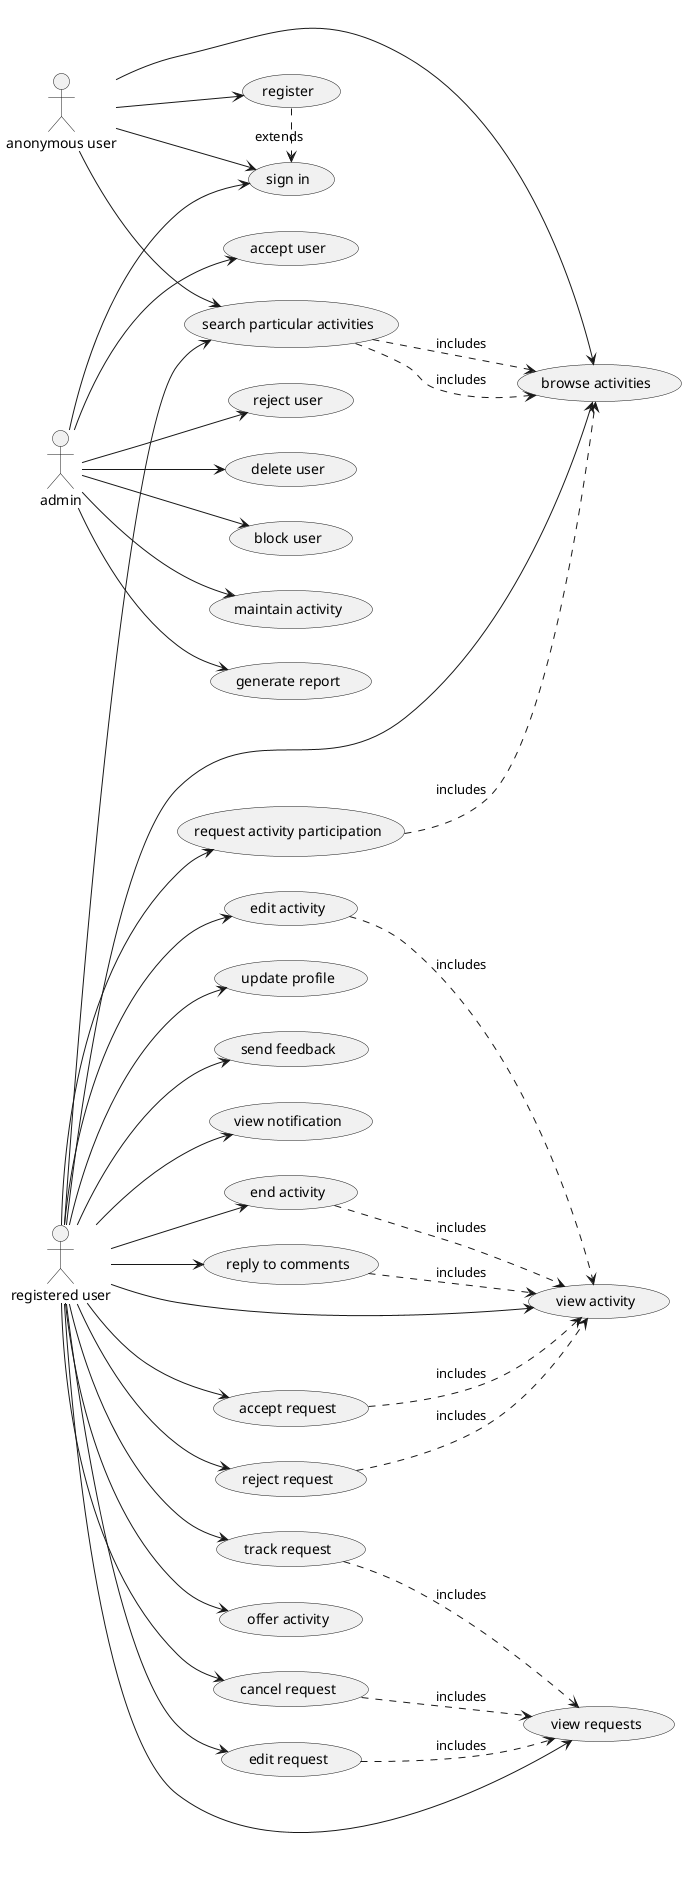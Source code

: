 @startuml
left to right direction


:anonymous user: --> (browse activities)
:anonymous user: --> (search particular activities)
(search particular activities) .> (browse activities) : includes
:anonymous user: --> (register) 
(register) .> (sign in) : extends
:anonymous user: --> (sign in)


:registered user: --> (update profile)
:registered user: --> (send feedback)
:registered user: --> (view notification)

:registered user: --> (browse activities)
(search particular activities) ..> (browse activities) : includes
(request activity participation) ..> (browse activities) : includes
:registered user: --> (search particular activities)
:registered user: --> (request activity participation)

:registered user: --> (view requests)
(track request) ..> (view requests) : includes
(edit request) ..> (view requests) : includes
(cancel request) ..> (view requests) : includes
:registered user: --> (track request)
:registered user: --> (edit request)
:registered user: --> (cancel request)

:registered user: --> (offer activity)
:registered user: --> (view activity)
(accept request) ..> (view activity) : includes
(reject request) ..> (view activity) : includes
(edit activity) ..> (view activity) : includes
(end activity) ..> (view activity) : includes
(reply to comments) ..> (view activity) : includes
:registered user: --> (accept request)
:registered user: --> (reject request)
:registered user: --> (edit activity)
:registered user: --> (end activity)
:registered user: --> (reply to comments)


:admin: --> (sign in)
:admin: --> (accept user)
:admin: --> (reject user)
:admin: --> (delete user)
:admin: --> (block user)
:admin: --> (maintain activity)
:admin: --> (generate report)
@enduml
